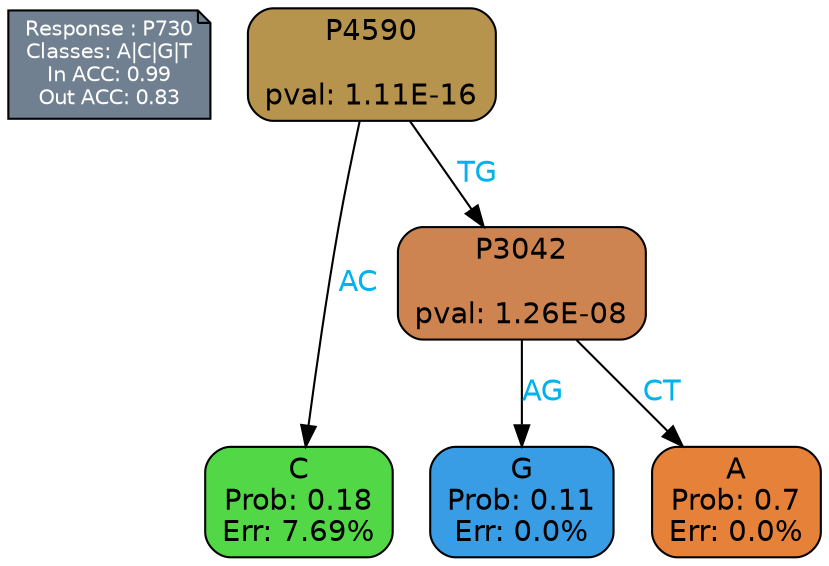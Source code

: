 digraph Tree {
node [shape=box, style="filled, rounded", color="black", fontname=helvetica] ;
graph [ranksep=equally, splines=polylines, bgcolor=transparent, dpi=600] ;
edge [fontname=helvetica] ;
LEGEND [label="Response : P730
Classes: A|C|G|T
In ACC: 0.99
Out ACC: 0.83
",shape=note,align=left,style=filled,fillcolor="slategray",fontcolor="white",fontsize=10];1 [label="P4590

pval: 1.11E-16", fillcolor="#b6944e"] ;
2 [label="C
Prob: 0.18
Err: 7.69%", fillcolor="#52d746"] ;
3 [label="P3042

pval: 1.26E-08", fillcolor="#cd8450"] ;
4 [label="G
Prob: 0.11
Err: 0.0%", fillcolor="#399de5"] ;
5 [label="A
Prob: 0.7
Err: 0.0%", fillcolor="#e58139"] ;
1 -> 2 [label="AC",fontcolor=deepskyblue2] ;
1 -> 3 [label="TG",fontcolor=deepskyblue2] ;
3 -> 4 [label="AG",fontcolor=deepskyblue2] ;
3 -> 5 [label="CT",fontcolor=deepskyblue2] ;
{rank = same; 2;4;5;}{rank = same; LEGEND;1;}}